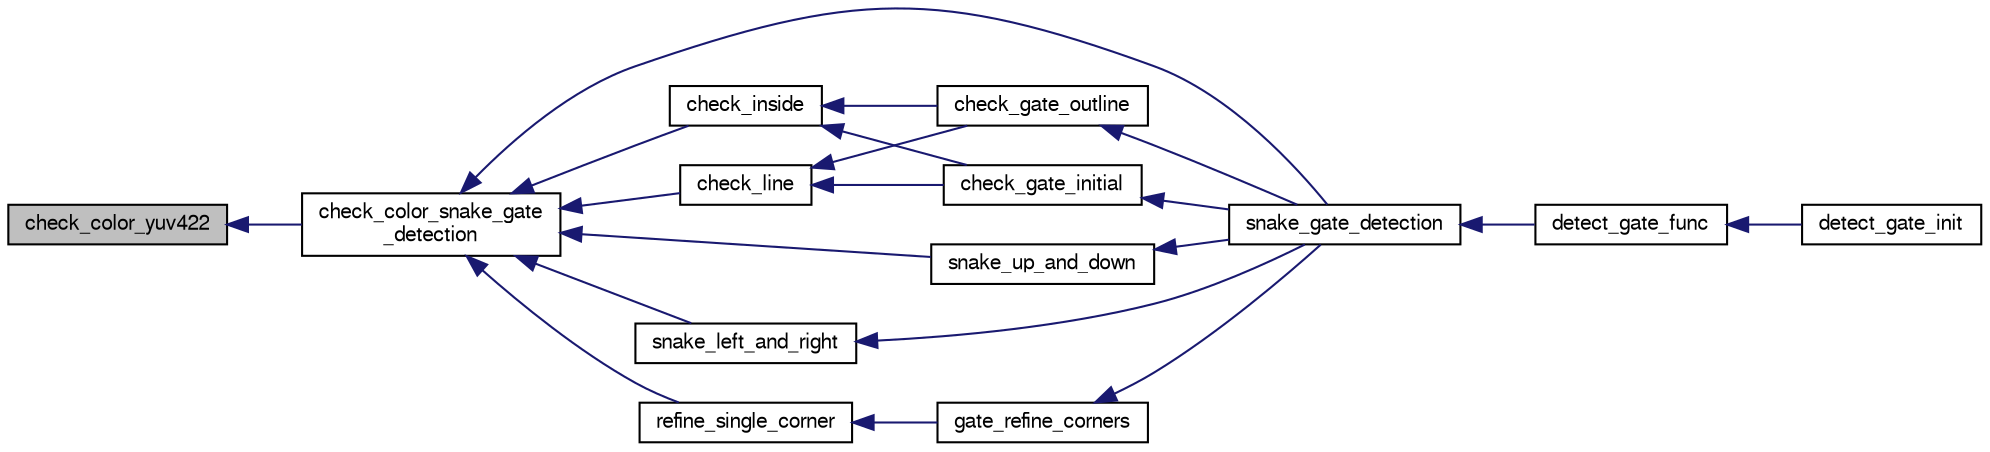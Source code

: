 digraph "check_color_yuv422"
{
  edge [fontname="FreeSans",fontsize="10",labelfontname="FreeSans",labelfontsize="10"];
  node [fontname="FreeSans",fontsize="10",shape=record];
  rankdir="LR";
  Node1 [label="check_color_yuv422",height=0.2,width=0.4,color="black", fillcolor="grey75", style="filled", fontcolor="black"];
  Node1 -> Node2 [dir="back",color="midnightblue",fontsize="10",style="solid",fontname="FreeSans"];
  Node2 [label="check_color_snake_gate\l_detection",height=0.2,width=0.4,color="black", fillcolor="white", style="filled",URL="$snake__gate__detection_8h.html#a0981ce70dd28acd9b61fd0da4248798f"];
  Node2 -> Node3 [dir="back",color="midnightblue",fontsize="10",style="solid",fontname="FreeSans"];
  Node3 [label="snake_gate_detection",height=0.2,width=0.4,color="black", fillcolor="white", style="filled",URL="$snake__gate__detection_8h.html#a6f4b4ad6fe02036ec21c3ad960c041bd",tooltip="Run snake gate detection on an image. "];
  Node3 -> Node4 [dir="back",color="midnightblue",fontsize="10",style="solid",fontname="FreeSans"];
  Node4 [label="detect_gate_func",height=0.2,width=0.4,color="black", fillcolor="white", style="filled",URL="$detect__gate_8c.html#a33f5e6c0b684ec61feb65db935e01ff9"];
  Node4 -> Node5 [dir="back",color="midnightblue",fontsize="10",style="solid",fontname="FreeSans"];
  Node5 [label="detect_gate_init",height=0.2,width=0.4,color="black", fillcolor="white", style="filled",URL="$detect__gate_8h.html#afad85937ed43b1d2963bec59f0031ec1"];
  Node2 -> Node6 [dir="back",color="midnightblue",fontsize="10",style="solid",fontname="FreeSans"];
  Node6 [label="check_inside",height=0.2,width=0.4,color="black", fillcolor="white", style="filled",URL="$snake__gate__detection_8h.html#ad427f2f71b35a1c9cfddeda6016eadbf"];
  Node6 -> Node7 [dir="back",color="midnightblue",fontsize="10",style="solid",fontname="FreeSans"];
  Node7 [label="check_gate_outline",height=0.2,width=0.4,color="black", fillcolor="white", style="filled",URL="$snake__gate__detection_8h.html#ace002ac27557c54636e18910bbf442b8",tooltip="Check only the outline of the gate. "];
  Node7 -> Node3 [dir="back",color="midnightblue",fontsize="10",style="solid",fontname="FreeSans"];
  Node6 -> Node8 [dir="back",color="midnightblue",fontsize="10",style="solid",fontname="FreeSans"];
  Node8 [label="check_gate_initial",height=0.2,width=0.4,color="black", fillcolor="white", style="filled",URL="$snake__gate__detection_8h.html#a73abc8b369efb049abd410dc504e441d",tooltip="Check the outline and the center of the gate. "];
  Node8 -> Node3 [dir="back",color="midnightblue",fontsize="10",style="solid",fontname="FreeSans"];
  Node2 -> Node9 [dir="back",color="midnightblue",fontsize="10",style="solid",fontname="FreeSans"];
  Node9 [label="check_line",height=0.2,width=0.4,color="black", fillcolor="white", style="filled",URL="$snake__gate__detection_8h.html#a4fc05622300f85dd1b71353c16923ca6",tooltip="Checks whether points on a line between two 2D-points are of a given color. "];
  Node9 -> Node7 [dir="back",color="midnightblue",fontsize="10",style="solid",fontname="FreeSans"];
  Node9 -> Node8 [dir="back",color="midnightblue",fontsize="10",style="solid",fontname="FreeSans"];
  Node2 -> Node10 [dir="back",color="midnightblue",fontsize="10",style="solid",fontname="FreeSans"];
  Node10 [label="snake_up_and_down",height=0.2,width=0.4,color="black", fillcolor="white", style="filled",URL="$snake__gate__detection_8h.html#ac1ed4c7026af2f6090d0098ea9276559",tooltip="The actual snaking. "];
  Node10 -> Node3 [dir="back",color="midnightblue",fontsize="10",style="solid",fontname="FreeSans"];
  Node2 -> Node11 [dir="back",color="midnightblue",fontsize="10",style="solid",fontname="FreeSans"];
  Node11 [label="snake_left_and_right",height=0.2,width=0.4,color="black", fillcolor="white", style="filled",URL="$snake__gate__detection_8h.html#aef693c11bfcfa77faaaefba6304e4308",tooltip="The actual snaking. "];
  Node11 -> Node3 [dir="back",color="midnightblue",fontsize="10",style="solid",fontname="FreeSans"];
  Node2 -> Node12 [dir="back",color="midnightblue",fontsize="10",style="solid",fontname="FreeSans"];
  Node12 [label="refine_single_corner",height=0.2,width=0.4,color="black", fillcolor="white", style="filled",URL="$snake__gate__detection_8h.html#af769b63bbec582d186cbe93175d6dc8c",tooltip="Refine a single corner, based on the color around the coordinate. "];
  Node12 -> Node13 [dir="back",color="midnightblue",fontsize="10",style="solid",fontname="FreeSans"];
  Node13 [label="gate_refine_corners",height=0.2,width=0.4,color="black", fillcolor="white", style="filled",URL="$snake__gate__detection_8h.html#a2a3da4e9600e16e13b490769b3374ffa",tooltip="Refine the four corners of the gate, based on the color around the supposed corner locations..."];
  Node13 -> Node3 [dir="back",color="midnightblue",fontsize="10",style="solid",fontname="FreeSans"];
}
